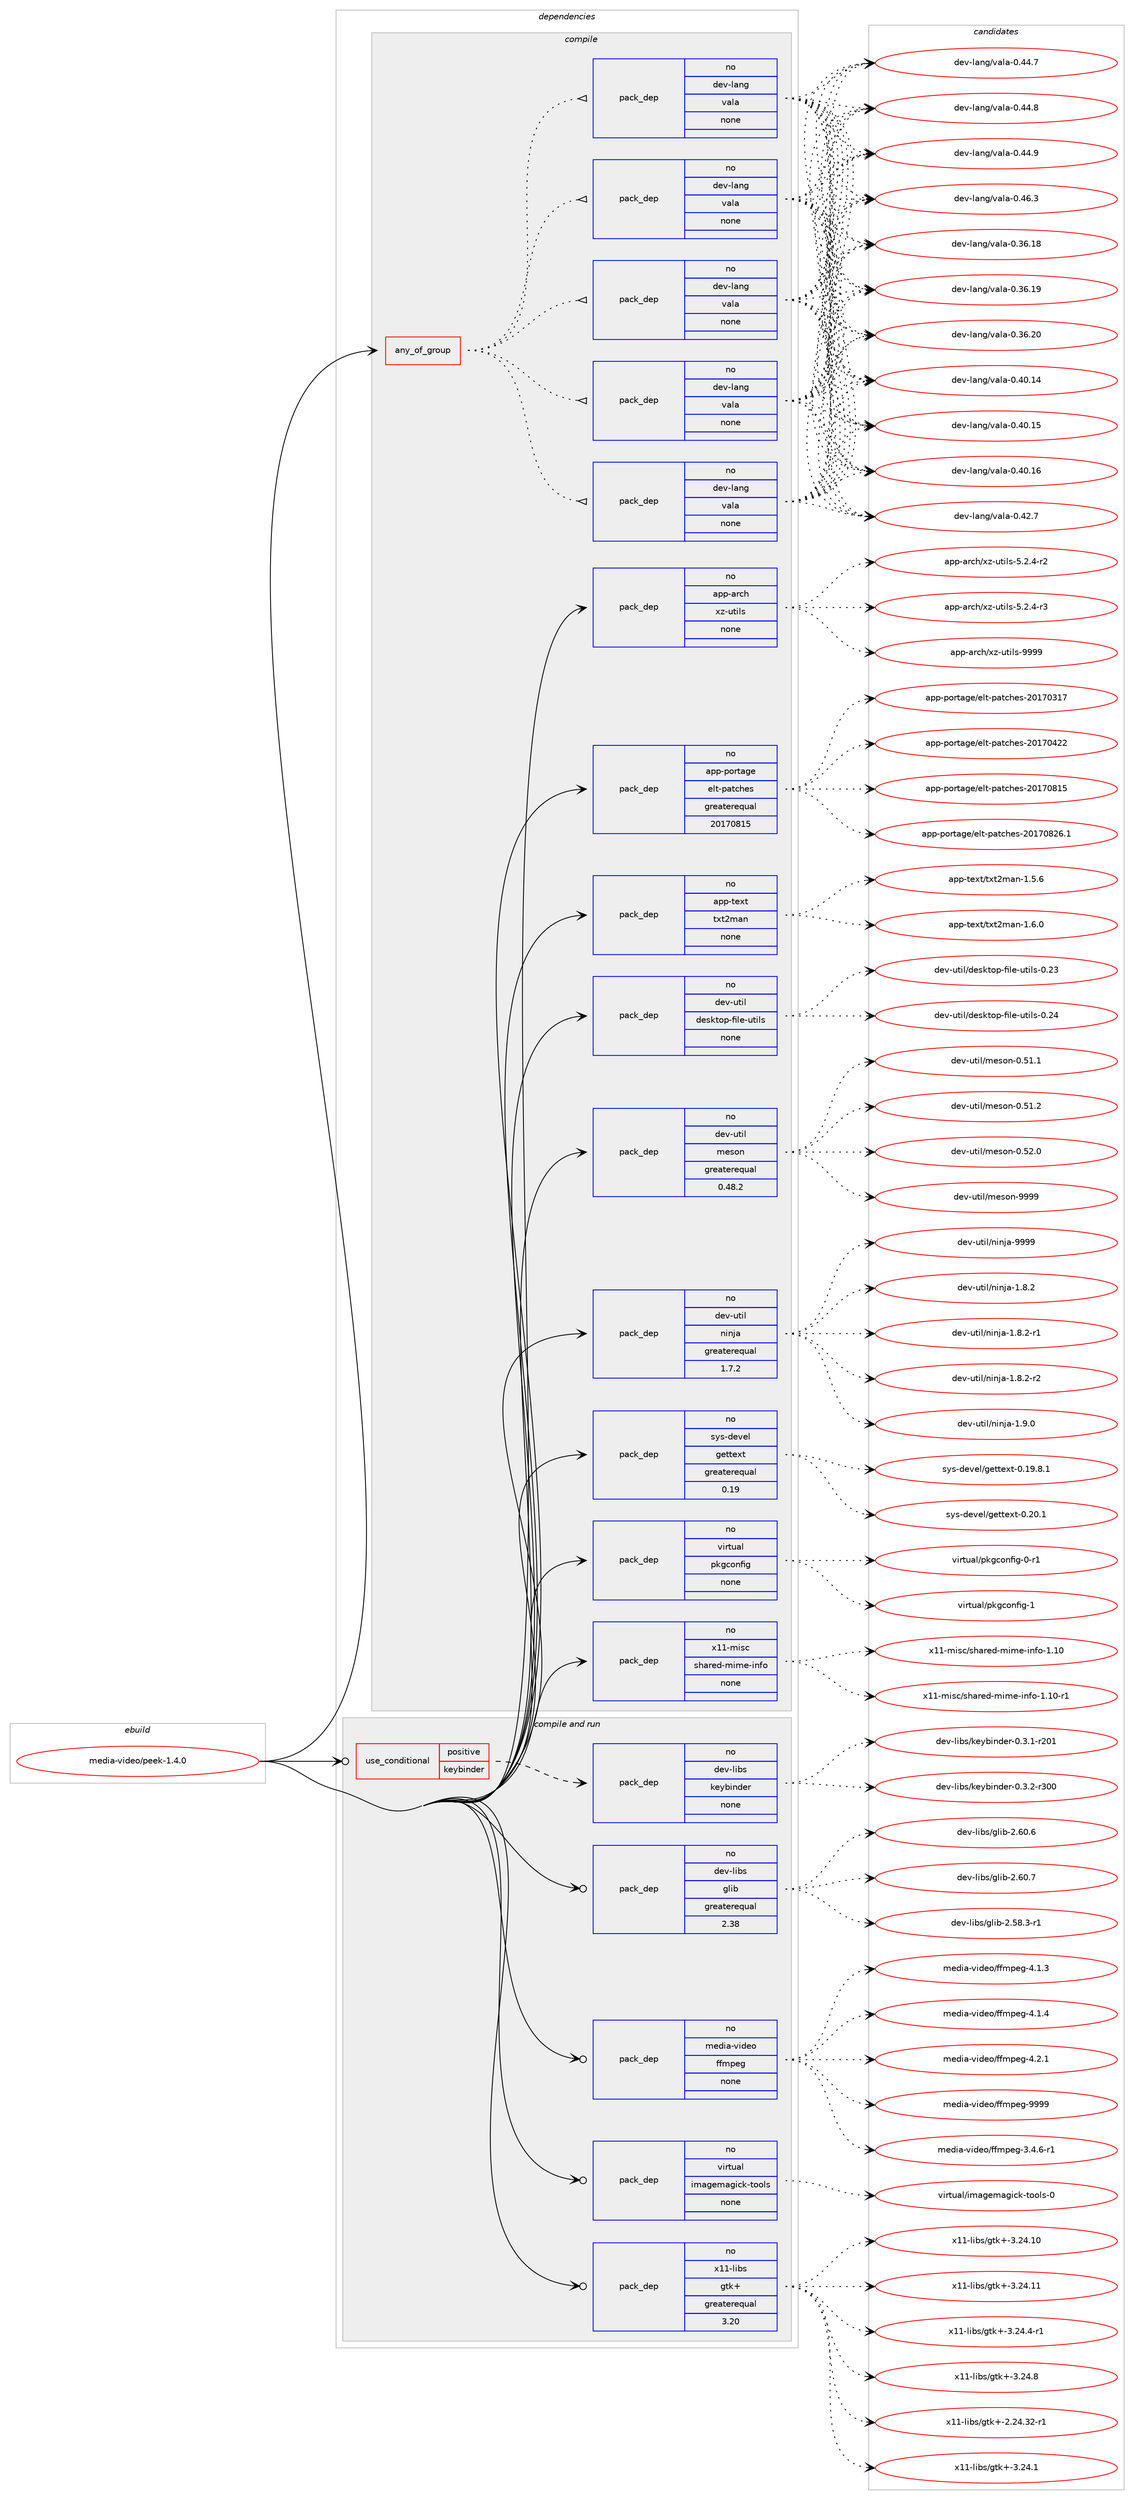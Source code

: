 digraph prolog {

# *************
# Graph options
# *************

newrank=true;
concentrate=true;
compound=true;
graph [rankdir=LR,fontname=Helvetica,fontsize=10,ranksep=1.5];#, ranksep=2.5, nodesep=0.2];
edge  [arrowhead=vee];
node  [fontname=Helvetica,fontsize=10];

# **********
# The ebuild
# **********

subgraph cluster_leftcol {
color=gray;
rank=same;
label=<<i>ebuild</i>>;
id [label="media-video/peek-1.4.0", color=red, width=4, href="../media-video/peek-1.4.0.svg"];
}

# ****************
# The dependencies
# ****************

subgraph cluster_midcol {
color=gray;
label=<<i>dependencies</i>>;
subgraph cluster_compile {
fillcolor="#eeeeee";
style=filled;
label=<<i>compile</i>>;
subgraph any13666 {
dependency809619 [label=<<TABLE BORDER="0" CELLBORDER="1" CELLSPACING="0" CELLPADDING="4"><TR><TD CELLPADDING="10">any_of_group</TD></TR></TABLE>>, shape=none, color=red];subgraph pack598505 {
dependency809620 [label=<<TABLE BORDER="0" CELLBORDER="1" CELLSPACING="0" CELLPADDING="4" WIDTH="220"><TR><TD ROWSPAN="6" CELLPADDING="30">pack_dep</TD></TR><TR><TD WIDTH="110">no</TD></TR><TR><TD>dev-lang</TD></TR><TR><TD>vala</TD></TR><TR><TD>none</TD></TR><TR><TD></TD></TR></TABLE>>, shape=none, color=blue];
}
dependency809619:e -> dependency809620:w [weight=20,style="dotted",arrowhead="oinv"];
subgraph pack598506 {
dependency809621 [label=<<TABLE BORDER="0" CELLBORDER="1" CELLSPACING="0" CELLPADDING="4" WIDTH="220"><TR><TD ROWSPAN="6" CELLPADDING="30">pack_dep</TD></TR><TR><TD WIDTH="110">no</TD></TR><TR><TD>dev-lang</TD></TR><TR><TD>vala</TD></TR><TR><TD>none</TD></TR><TR><TD></TD></TR></TABLE>>, shape=none, color=blue];
}
dependency809619:e -> dependency809621:w [weight=20,style="dotted",arrowhead="oinv"];
subgraph pack598507 {
dependency809622 [label=<<TABLE BORDER="0" CELLBORDER="1" CELLSPACING="0" CELLPADDING="4" WIDTH="220"><TR><TD ROWSPAN="6" CELLPADDING="30">pack_dep</TD></TR><TR><TD WIDTH="110">no</TD></TR><TR><TD>dev-lang</TD></TR><TR><TD>vala</TD></TR><TR><TD>none</TD></TR><TR><TD></TD></TR></TABLE>>, shape=none, color=blue];
}
dependency809619:e -> dependency809622:w [weight=20,style="dotted",arrowhead="oinv"];
subgraph pack598508 {
dependency809623 [label=<<TABLE BORDER="0" CELLBORDER="1" CELLSPACING="0" CELLPADDING="4" WIDTH="220"><TR><TD ROWSPAN="6" CELLPADDING="30">pack_dep</TD></TR><TR><TD WIDTH="110">no</TD></TR><TR><TD>dev-lang</TD></TR><TR><TD>vala</TD></TR><TR><TD>none</TD></TR><TR><TD></TD></TR></TABLE>>, shape=none, color=blue];
}
dependency809619:e -> dependency809623:w [weight=20,style="dotted",arrowhead="oinv"];
subgraph pack598509 {
dependency809624 [label=<<TABLE BORDER="0" CELLBORDER="1" CELLSPACING="0" CELLPADDING="4" WIDTH="220"><TR><TD ROWSPAN="6" CELLPADDING="30">pack_dep</TD></TR><TR><TD WIDTH="110">no</TD></TR><TR><TD>dev-lang</TD></TR><TR><TD>vala</TD></TR><TR><TD>none</TD></TR><TR><TD></TD></TR></TABLE>>, shape=none, color=blue];
}
dependency809619:e -> dependency809624:w [weight=20,style="dotted",arrowhead="oinv"];
}
id:e -> dependency809619:w [weight=20,style="solid",arrowhead="vee"];
subgraph pack598510 {
dependency809625 [label=<<TABLE BORDER="0" CELLBORDER="1" CELLSPACING="0" CELLPADDING="4" WIDTH="220"><TR><TD ROWSPAN="6" CELLPADDING="30">pack_dep</TD></TR><TR><TD WIDTH="110">no</TD></TR><TR><TD>app-arch</TD></TR><TR><TD>xz-utils</TD></TR><TR><TD>none</TD></TR><TR><TD></TD></TR></TABLE>>, shape=none, color=blue];
}
id:e -> dependency809625:w [weight=20,style="solid",arrowhead="vee"];
subgraph pack598511 {
dependency809626 [label=<<TABLE BORDER="0" CELLBORDER="1" CELLSPACING="0" CELLPADDING="4" WIDTH="220"><TR><TD ROWSPAN="6" CELLPADDING="30">pack_dep</TD></TR><TR><TD WIDTH="110">no</TD></TR><TR><TD>app-portage</TD></TR><TR><TD>elt-patches</TD></TR><TR><TD>greaterequal</TD></TR><TR><TD>20170815</TD></TR></TABLE>>, shape=none, color=blue];
}
id:e -> dependency809626:w [weight=20,style="solid",arrowhead="vee"];
subgraph pack598512 {
dependency809627 [label=<<TABLE BORDER="0" CELLBORDER="1" CELLSPACING="0" CELLPADDING="4" WIDTH="220"><TR><TD ROWSPAN="6" CELLPADDING="30">pack_dep</TD></TR><TR><TD WIDTH="110">no</TD></TR><TR><TD>app-text</TD></TR><TR><TD>txt2man</TD></TR><TR><TD>none</TD></TR><TR><TD></TD></TR></TABLE>>, shape=none, color=blue];
}
id:e -> dependency809627:w [weight=20,style="solid",arrowhead="vee"];
subgraph pack598513 {
dependency809628 [label=<<TABLE BORDER="0" CELLBORDER="1" CELLSPACING="0" CELLPADDING="4" WIDTH="220"><TR><TD ROWSPAN="6" CELLPADDING="30">pack_dep</TD></TR><TR><TD WIDTH="110">no</TD></TR><TR><TD>dev-util</TD></TR><TR><TD>desktop-file-utils</TD></TR><TR><TD>none</TD></TR><TR><TD></TD></TR></TABLE>>, shape=none, color=blue];
}
id:e -> dependency809628:w [weight=20,style="solid",arrowhead="vee"];
subgraph pack598514 {
dependency809629 [label=<<TABLE BORDER="0" CELLBORDER="1" CELLSPACING="0" CELLPADDING="4" WIDTH="220"><TR><TD ROWSPAN="6" CELLPADDING="30">pack_dep</TD></TR><TR><TD WIDTH="110">no</TD></TR><TR><TD>dev-util</TD></TR><TR><TD>meson</TD></TR><TR><TD>greaterequal</TD></TR><TR><TD>0.48.2</TD></TR></TABLE>>, shape=none, color=blue];
}
id:e -> dependency809629:w [weight=20,style="solid",arrowhead="vee"];
subgraph pack598515 {
dependency809630 [label=<<TABLE BORDER="0" CELLBORDER="1" CELLSPACING="0" CELLPADDING="4" WIDTH="220"><TR><TD ROWSPAN="6" CELLPADDING="30">pack_dep</TD></TR><TR><TD WIDTH="110">no</TD></TR><TR><TD>dev-util</TD></TR><TR><TD>ninja</TD></TR><TR><TD>greaterequal</TD></TR><TR><TD>1.7.2</TD></TR></TABLE>>, shape=none, color=blue];
}
id:e -> dependency809630:w [weight=20,style="solid",arrowhead="vee"];
subgraph pack598516 {
dependency809631 [label=<<TABLE BORDER="0" CELLBORDER="1" CELLSPACING="0" CELLPADDING="4" WIDTH="220"><TR><TD ROWSPAN="6" CELLPADDING="30">pack_dep</TD></TR><TR><TD WIDTH="110">no</TD></TR><TR><TD>sys-devel</TD></TR><TR><TD>gettext</TD></TR><TR><TD>greaterequal</TD></TR><TR><TD>0.19</TD></TR></TABLE>>, shape=none, color=blue];
}
id:e -> dependency809631:w [weight=20,style="solid",arrowhead="vee"];
subgraph pack598517 {
dependency809632 [label=<<TABLE BORDER="0" CELLBORDER="1" CELLSPACING="0" CELLPADDING="4" WIDTH="220"><TR><TD ROWSPAN="6" CELLPADDING="30">pack_dep</TD></TR><TR><TD WIDTH="110">no</TD></TR><TR><TD>virtual</TD></TR><TR><TD>pkgconfig</TD></TR><TR><TD>none</TD></TR><TR><TD></TD></TR></TABLE>>, shape=none, color=blue];
}
id:e -> dependency809632:w [weight=20,style="solid",arrowhead="vee"];
subgraph pack598518 {
dependency809633 [label=<<TABLE BORDER="0" CELLBORDER="1" CELLSPACING="0" CELLPADDING="4" WIDTH="220"><TR><TD ROWSPAN="6" CELLPADDING="30">pack_dep</TD></TR><TR><TD WIDTH="110">no</TD></TR><TR><TD>x11-misc</TD></TR><TR><TD>shared-mime-info</TD></TR><TR><TD>none</TD></TR><TR><TD></TD></TR></TABLE>>, shape=none, color=blue];
}
id:e -> dependency809633:w [weight=20,style="solid",arrowhead="vee"];
}
subgraph cluster_compileandrun {
fillcolor="#eeeeee";
style=filled;
label=<<i>compile and run</i>>;
subgraph cond196999 {
dependency809634 [label=<<TABLE BORDER="0" CELLBORDER="1" CELLSPACING="0" CELLPADDING="4"><TR><TD ROWSPAN="3" CELLPADDING="10">use_conditional</TD></TR><TR><TD>positive</TD></TR><TR><TD>keybinder</TD></TR></TABLE>>, shape=none, color=red];
subgraph pack598519 {
dependency809635 [label=<<TABLE BORDER="0" CELLBORDER="1" CELLSPACING="0" CELLPADDING="4" WIDTH="220"><TR><TD ROWSPAN="6" CELLPADDING="30">pack_dep</TD></TR><TR><TD WIDTH="110">no</TD></TR><TR><TD>dev-libs</TD></TR><TR><TD>keybinder</TD></TR><TR><TD>none</TD></TR><TR><TD></TD></TR></TABLE>>, shape=none, color=blue];
}
dependency809634:e -> dependency809635:w [weight=20,style="dashed",arrowhead="vee"];
}
id:e -> dependency809634:w [weight=20,style="solid",arrowhead="odotvee"];
subgraph pack598520 {
dependency809636 [label=<<TABLE BORDER="0" CELLBORDER="1" CELLSPACING="0" CELLPADDING="4" WIDTH="220"><TR><TD ROWSPAN="6" CELLPADDING="30">pack_dep</TD></TR><TR><TD WIDTH="110">no</TD></TR><TR><TD>dev-libs</TD></TR><TR><TD>glib</TD></TR><TR><TD>greaterequal</TD></TR><TR><TD>2.38</TD></TR></TABLE>>, shape=none, color=blue];
}
id:e -> dependency809636:w [weight=20,style="solid",arrowhead="odotvee"];
subgraph pack598521 {
dependency809637 [label=<<TABLE BORDER="0" CELLBORDER="1" CELLSPACING="0" CELLPADDING="4" WIDTH="220"><TR><TD ROWSPAN="6" CELLPADDING="30">pack_dep</TD></TR><TR><TD WIDTH="110">no</TD></TR><TR><TD>media-video</TD></TR><TR><TD>ffmpeg</TD></TR><TR><TD>none</TD></TR><TR><TD></TD></TR></TABLE>>, shape=none, color=blue];
}
id:e -> dependency809637:w [weight=20,style="solid",arrowhead="odotvee"];
subgraph pack598522 {
dependency809638 [label=<<TABLE BORDER="0" CELLBORDER="1" CELLSPACING="0" CELLPADDING="4" WIDTH="220"><TR><TD ROWSPAN="6" CELLPADDING="30">pack_dep</TD></TR><TR><TD WIDTH="110">no</TD></TR><TR><TD>virtual</TD></TR><TR><TD>imagemagick-tools</TD></TR><TR><TD>none</TD></TR><TR><TD></TD></TR></TABLE>>, shape=none, color=blue];
}
id:e -> dependency809638:w [weight=20,style="solid",arrowhead="odotvee"];
subgraph pack598523 {
dependency809639 [label=<<TABLE BORDER="0" CELLBORDER="1" CELLSPACING="0" CELLPADDING="4" WIDTH="220"><TR><TD ROWSPAN="6" CELLPADDING="30">pack_dep</TD></TR><TR><TD WIDTH="110">no</TD></TR><TR><TD>x11-libs</TD></TR><TR><TD>gtk+</TD></TR><TR><TD>greaterequal</TD></TR><TR><TD>3.20</TD></TR></TABLE>>, shape=none, color=blue];
}
id:e -> dependency809639:w [weight=20,style="solid",arrowhead="odotvee"];
}
subgraph cluster_run {
fillcolor="#eeeeee";
style=filled;
label=<<i>run</i>>;
}
}

# **************
# The candidates
# **************

subgraph cluster_choices {
rank=same;
color=gray;
label=<<i>candidates</i>>;

subgraph choice598505 {
color=black;
nodesep=1;
choice10010111845108971101034711897108974548465154464956 [label="dev-lang/vala-0.36.18", color=red, width=4,href="../dev-lang/vala-0.36.18.svg"];
choice10010111845108971101034711897108974548465154464957 [label="dev-lang/vala-0.36.19", color=red, width=4,href="../dev-lang/vala-0.36.19.svg"];
choice10010111845108971101034711897108974548465154465048 [label="dev-lang/vala-0.36.20", color=red, width=4,href="../dev-lang/vala-0.36.20.svg"];
choice10010111845108971101034711897108974548465248464952 [label="dev-lang/vala-0.40.14", color=red, width=4,href="../dev-lang/vala-0.40.14.svg"];
choice10010111845108971101034711897108974548465248464953 [label="dev-lang/vala-0.40.15", color=red, width=4,href="../dev-lang/vala-0.40.15.svg"];
choice10010111845108971101034711897108974548465248464954 [label="dev-lang/vala-0.40.16", color=red, width=4,href="../dev-lang/vala-0.40.16.svg"];
choice100101118451089711010347118971089745484652504655 [label="dev-lang/vala-0.42.7", color=red, width=4,href="../dev-lang/vala-0.42.7.svg"];
choice100101118451089711010347118971089745484652524655 [label="dev-lang/vala-0.44.7", color=red, width=4,href="../dev-lang/vala-0.44.7.svg"];
choice100101118451089711010347118971089745484652524656 [label="dev-lang/vala-0.44.8", color=red, width=4,href="../dev-lang/vala-0.44.8.svg"];
choice100101118451089711010347118971089745484652524657 [label="dev-lang/vala-0.44.9", color=red, width=4,href="../dev-lang/vala-0.44.9.svg"];
choice100101118451089711010347118971089745484652544651 [label="dev-lang/vala-0.46.3", color=red, width=4,href="../dev-lang/vala-0.46.3.svg"];
dependency809620:e -> choice10010111845108971101034711897108974548465154464956:w [style=dotted,weight="100"];
dependency809620:e -> choice10010111845108971101034711897108974548465154464957:w [style=dotted,weight="100"];
dependency809620:e -> choice10010111845108971101034711897108974548465154465048:w [style=dotted,weight="100"];
dependency809620:e -> choice10010111845108971101034711897108974548465248464952:w [style=dotted,weight="100"];
dependency809620:e -> choice10010111845108971101034711897108974548465248464953:w [style=dotted,weight="100"];
dependency809620:e -> choice10010111845108971101034711897108974548465248464954:w [style=dotted,weight="100"];
dependency809620:e -> choice100101118451089711010347118971089745484652504655:w [style=dotted,weight="100"];
dependency809620:e -> choice100101118451089711010347118971089745484652524655:w [style=dotted,weight="100"];
dependency809620:e -> choice100101118451089711010347118971089745484652524656:w [style=dotted,weight="100"];
dependency809620:e -> choice100101118451089711010347118971089745484652524657:w [style=dotted,weight="100"];
dependency809620:e -> choice100101118451089711010347118971089745484652544651:w [style=dotted,weight="100"];
}
subgraph choice598506 {
color=black;
nodesep=1;
choice10010111845108971101034711897108974548465154464956 [label="dev-lang/vala-0.36.18", color=red, width=4,href="../dev-lang/vala-0.36.18.svg"];
choice10010111845108971101034711897108974548465154464957 [label="dev-lang/vala-0.36.19", color=red, width=4,href="../dev-lang/vala-0.36.19.svg"];
choice10010111845108971101034711897108974548465154465048 [label="dev-lang/vala-0.36.20", color=red, width=4,href="../dev-lang/vala-0.36.20.svg"];
choice10010111845108971101034711897108974548465248464952 [label="dev-lang/vala-0.40.14", color=red, width=4,href="../dev-lang/vala-0.40.14.svg"];
choice10010111845108971101034711897108974548465248464953 [label="dev-lang/vala-0.40.15", color=red, width=4,href="../dev-lang/vala-0.40.15.svg"];
choice10010111845108971101034711897108974548465248464954 [label="dev-lang/vala-0.40.16", color=red, width=4,href="../dev-lang/vala-0.40.16.svg"];
choice100101118451089711010347118971089745484652504655 [label="dev-lang/vala-0.42.7", color=red, width=4,href="../dev-lang/vala-0.42.7.svg"];
choice100101118451089711010347118971089745484652524655 [label="dev-lang/vala-0.44.7", color=red, width=4,href="../dev-lang/vala-0.44.7.svg"];
choice100101118451089711010347118971089745484652524656 [label="dev-lang/vala-0.44.8", color=red, width=4,href="../dev-lang/vala-0.44.8.svg"];
choice100101118451089711010347118971089745484652524657 [label="dev-lang/vala-0.44.9", color=red, width=4,href="../dev-lang/vala-0.44.9.svg"];
choice100101118451089711010347118971089745484652544651 [label="dev-lang/vala-0.46.3", color=red, width=4,href="../dev-lang/vala-0.46.3.svg"];
dependency809621:e -> choice10010111845108971101034711897108974548465154464956:w [style=dotted,weight="100"];
dependency809621:e -> choice10010111845108971101034711897108974548465154464957:w [style=dotted,weight="100"];
dependency809621:e -> choice10010111845108971101034711897108974548465154465048:w [style=dotted,weight="100"];
dependency809621:e -> choice10010111845108971101034711897108974548465248464952:w [style=dotted,weight="100"];
dependency809621:e -> choice10010111845108971101034711897108974548465248464953:w [style=dotted,weight="100"];
dependency809621:e -> choice10010111845108971101034711897108974548465248464954:w [style=dotted,weight="100"];
dependency809621:e -> choice100101118451089711010347118971089745484652504655:w [style=dotted,weight="100"];
dependency809621:e -> choice100101118451089711010347118971089745484652524655:w [style=dotted,weight="100"];
dependency809621:e -> choice100101118451089711010347118971089745484652524656:w [style=dotted,weight="100"];
dependency809621:e -> choice100101118451089711010347118971089745484652524657:w [style=dotted,weight="100"];
dependency809621:e -> choice100101118451089711010347118971089745484652544651:w [style=dotted,weight="100"];
}
subgraph choice598507 {
color=black;
nodesep=1;
choice10010111845108971101034711897108974548465154464956 [label="dev-lang/vala-0.36.18", color=red, width=4,href="../dev-lang/vala-0.36.18.svg"];
choice10010111845108971101034711897108974548465154464957 [label="dev-lang/vala-0.36.19", color=red, width=4,href="../dev-lang/vala-0.36.19.svg"];
choice10010111845108971101034711897108974548465154465048 [label="dev-lang/vala-0.36.20", color=red, width=4,href="../dev-lang/vala-0.36.20.svg"];
choice10010111845108971101034711897108974548465248464952 [label="dev-lang/vala-0.40.14", color=red, width=4,href="../dev-lang/vala-0.40.14.svg"];
choice10010111845108971101034711897108974548465248464953 [label="dev-lang/vala-0.40.15", color=red, width=4,href="../dev-lang/vala-0.40.15.svg"];
choice10010111845108971101034711897108974548465248464954 [label="dev-lang/vala-0.40.16", color=red, width=4,href="../dev-lang/vala-0.40.16.svg"];
choice100101118451089711010347118971089745484652504655 [label="dev-lang/vala-0.42.7", color=red, width=4,href="../dev-lang/vala-0.42.7.svg"];
choice100101118451089711010347118971089745484652524655 [label="dev-lang/vala-0.44.7", color=red, width=4,href="../dev-lang/vala-0.44.7.svg"];
choice100101118451089711010347118971089745484652524656 [label="dev-lang/vala-0.44.8", color=red, width=4,href="../dev-lang/vala-0.44.8.svg"];
choice100101118451089711010347118971089745484652524657 [label="dev-lang/vala-0.44.9", color=red, width=4,href="../dev-lang/vala-0.44.9.svg"];
choice100101118451089711010347118971089745484652544651 [label="dev-lang/vala-0.46.3", color=red, width=4,href="../dev-lang/vala-0.46.3.svg"];
dependency809622:e -> choice10010111845108971101034711897108974548465154464956:w [style=dotted,weight="100"];
dependency809622:e -> choice10010111845108971101034711897108974548465154464957:w [style=dotted,weight="100"];
dependency809622:e -> choice10010111845108971101034711897108974548465154465048:w [style=dotted,weight="100"];
dependency809622:e -> choice10010111845108971101034711897108974548465248464952:w [style=dotted,weight="100"];
dependency809622:e -> choice10010111845108971101034711897108974548465248464953:w [style=dotted,weight="100"];
dependency809622:e -> choice10010111845108971101034711897108974548465248464954:w [style=dotted,weight="100"];
dependency809622:e -> choice100101118451089711010347118971089745484652504655:w [style=dotted,weight="100"];
dependency809622:e -> choice100101118451089711010347118971089745484652524655:w [style=dotted,weight="100"];
dependency809622:e -> choice100101118451089711010347118971089745484652524656:w [style=dotted,weight="100"];
dependency809622:e -> choice100101118451089711010347118971089745484652524657:w [style=dotted,weight="100"];
dependency809622:e -> choice100101118451089711010347118971089745484652544651:w [style=dotted,weight="100"];
}
subgraph choice598508 {
color=black;
nodesep=1;
choice10010111845108971101034711897108974548465154464956 [label="dev-lang/vala-0.36.18", color=red, width=4,href="../dev-lang/vala-0.36.18.svg"];
choice10010111845108971101034711897108974548465154464957 [label="dev-lang/vala-0.36.19", color=red, width=4,href="../dev-lang/vala-0.36.19.svg"];
choice10010111845108971101034711897108974548465154465048 [label="dev-lang/vala-0.36.20", color=red, width=4,href="../dev-lang/vala-0.36.20.svg"];
choice10010111845108971101034711897108974548465248464952 [label="dev-lang/vala-0.40.14", color=red, width=4,href="../dev-lang/vala-0.40.14.svg"];
choice10010111845108971101034711897108974548465248464953 [label="dev-lang/vala-0.40.15", color=red, width=4,href="../dev-lang/vala-0.40.15.svg"];
choice10010111845108971101034711897108974548465248464954 [label="dev-lang/vala-0.40.16", color=red, width=4,href="../dev-lang/vala-0.40.16.svg"];
choice100101118451089711010347118971089745484652504655 [label="dev-lang/vala-0.42.7", color=red, width=4,href="../dev-lang/vala-0.42.7.svg"];
choice100101118451089711010347118971089745484652524655 [label="dev-lang/vala-0.44.7", color=red, width=4,href="../dev-lang/vala-0.44.7.svg"];
choice100101118451089711010347118971089745484652524656 [label="dev-lang/vala-0.44.8", color=red, width=4,href="../dev-lang/vala-0.44.8.svg"];
choice100101118451089711010347118971089745484652524657 [label="dev-lang/vala-0.44.9", color=red, width=4,href="../dev-lang/vala-0.44.9.svg"];
choice100101118451089711010347118971089745484652544651 [label="dev-lang/vala-0.46.3", color=red, width=4,href="../dev-lang/vala-0.46.3.svg"];
dependency809623:e -> choice10010111845108971101034711897108974548465154464956:w [style=dotted,weight="100"];
dependency809623:e -> choice10010111845108971101034711897108974548465154464957:w [style=dotted,weight="100"];
dependency809623:e -> choice10010111845108971101034711897108974548465154465048:w [style=dotted,weight="100"];
dependency809623:e -> choice10010111845108971101034711897108974548465248464952:w [style=dotted,weight="100"];
dependency809623:e -> choice10010111845108971101034711897108974548465248464953:w [style=dotted,weight="100"];
dependency809623:e -> choice10010111845108971101034711897108974548465248464954:w [style=dotted,weight="100"];
dependency809623:e -> choice100101118451089711010347118971089745484652504655:w [style=dotted,weight="100"];
dependency809623:e -> choice100101118451089711010347118971089745484652524655:w [style=dotted,weight="100"];
dependency809623:e -> choice100101118451089711010347118971089745484652524656:w [style=dotted,weight="100"];
dependency809623:e -> choice100101118451089711010347118971089745484652524657:w [style=dotted,weight="100"];
dependency809623:e -> choice100101118451089711010347118971089745484652544651:w [style=dotted,weight="100"];
}
subgraph choice598509 {
color=black;
nodesep=1;
choice10010111845108971101034711897108974548465154464956 [label="dev-lang/vala-0.36.18", color=red, width=4,href="../dev-lang/vala-0.36.18.svg"];
choice10010111845108971101034711897108974548465154464957 [label="dev-lang/vala-0.36.19", color=red, width=4,href="../dev-lang/vala-0.36.19.svg"];
choice10010111845108971101034711897108974548465154465048 [label="dev-lang/vala-0.36.20", color=red, width=4,href="../dev-lang/vala-0.36.20.svg"];
choice10010111845108971101034711897108974548465248464952 [label="dev-lang/vala-0.40.14", color=red, width=4,href="../dev-lang/vala-0.40.14.svg"];
choice10010111845108971101034711897108974548465248464953 [label="dev-lang/vala-0.40.15", color=red, width=4,href="../dev-lang/vala-0.40.15.svg"];
choice10010111845108971101034711897108974548465248464954 [label="dev-lang/vala-0.40.16", color=red, width=4,href="../dev-lang/vala-0.40.16.svg"];
choice100101118451089711010347118971089745484652504655 [label="dev-lang/vala-0.42.7", color=red, width=4,href="../dev-lang/vala-0.42.7.svg"];
choice100101118451089711010347118971089745484652524655 [label="dev-lang/vala-0.44.7", color=red, width=4,href="../dev-lang/vala-0.44.7.svg"];
choice100101118451089711010347118971089745484652524656 [label="dev-lang/vala-0.44.8", color=red, width=4,href="../dev-lang/vala-0.44.8.svg"];
choice100101118451089711010347118971089745484652524657 [label="dev-lang/vala-0.44.9", color=red, width=4,href="../dev-lang/vala-0.44.9.svg"];
choice100101118451089711010347118971089745484652544651 [label="dev-lang/vala-0.46.3", color=red, width=4,href="../dev-lang/vala-0.46.3.svg"];
dependency809624:e -> choice10010111845108971101034711897108974548465154464956:w [style=dotted,weight="100"];
dependency809624:e -> choice10010111845108971101034711897108974548465154464957:w [style=dotted,weight="100"];
dependency809624:e -> choice10010111845108971101034711897108974548465154465048:w [style=dotted,weight="100"];
dependency809624:e -> choice10010111845108971101034711897108974548465248464952:w [style=dotted,weight="100"];
dependency809624:e -> choice10010111845108971101034711897108974548465248464953:w [style=dotted,weight="100"];
dependency809624:e -> choice10010111845108971101034711897108974548465248464954:w [style=dotted,weight="100"];
dependency809624:e -> choice100101118451089711010347118971089745484652504655:w [style=dotted,weight="100"];
dependency809624:e -> choice100101118451089711010347118971089745484652524655:w [style=dotted,weight="100"];
dependency809624:e -> choice100101118451089711010347118971089745484652524656:w [style=dotted,weight="100"];
dependency809624:e -> choice100101118451089711010347118971089745484652524657:w [style=dotted,weight="100"];
dependency809624:e -> choice100101118451089711010347118971089745484652544651:w [style=dotted,weight="100"];
}
subgraph choice598510 {
color=black;
nodesep=1;
choice9711211245971149910447120122451171161051081154553465046524511450 [label="app-arch/xz-utils-5.2.4-r2", color=red, width=4,href="../app-arch/xz-utils-5.2.4-r2.svg"];
choice9711211245971149910447120122451171161051081154553465046524511451 [label="app-arch/xz-utils-5.2.4-r3", color=red, width=4,href="../app-arch/xz-utils-5.2.4-r3.svg"];
choice9711211245971149910447120122451171161051081154557575757 [label="app-arch/xz-utils-9999", color=red, width=4,href="../app-arch/xz-utils-9999.svg"];
dependency809625:e -> choice9711211245971149910447120122451171161051081154553465046524511450:w [style=dotted,weight="100"];
dependency809625:e -> choice9711211245971149910447120122451171161051081154553465046524511451:w [style=dotted,weight="100"];
dependency809625:e -> choice9711211245971149910447120122451171161051081154557575757:w [style=dotted,weight="100"];
}
subgraph choice598511 {
color=black;
nodesep=1;
choice97112112451121111141169710310147101108116451129711699104101115455048495548514955 [label="app-portage/elt-patches-20170317", color=red, width=4,href="../app-portage/elt-patches-20170317.svg"];
choice97112112451121111141169710310147101108116451129711699104101115455048495548525050 [label="app-portage/elt-patches-20170422", color=red, width=4,href="../app-portage/elt-patches-20170422.svg"];
choice97112112451121111141169710310147101108116451129711699104101115455048495548564953 [label="app-portage/elt-patches-20170815", color=red, width=4,href="../app-portage/elt-patches-20170815.svg"];
choice971121124511211111411697103101471011081164511297116991041011154550484955485650544649 [label="app-portage/elt-patches-20170826.1", color=red, width=4,href="../app-portage/elt-patches-20170826.1.svg"];
dependency809626:e -> choice97112112451121111141169710310147101108116451129711699104101115455048495548514955:w [style=dotted,weight="100"];
dependency809626:e -> choice97112112451121111141169710310147101108116451129711699104101115455048495548525050:w [style=dotted,weight="100"];
dependency809626:e -> choice97112112451121111141169710310147101108116451129711699104101115455048495548564953:w [style=dotted,weight="100"];
dependency809626:e -> choice971121124511211111411697103101471011081164511297116991041011154550484955485650544649:w [style=dotted,weight="100"];
}
subgraph choice598512 {
color=black;
nodesep=1;
choice9711211245116101120116471161201165010997110454946534654 [label="app-text/txt2man-1.5.6", color=red, width=4,href="../app-text/txt2man-1.5.6.svg"];
choice9711211245116101120116471161201165010997110454946544648 [label="app-text/txt2man-1.6.0", color=red, width=4,href="../app-text/txt2man-1.6.0.svg"];
dependency809627:e -> choice9711211245116101120116471161201165010997110454946534654:w [style=dotted,weight="100"];
dependency809627:e -> choice9711211245116101120116471161201165010997110454946544648:w [style=dotted,weight="100"];
}
subgraph choice598513 {
color=black;
nodesep=1;
choice100101118451171161051084710010111510711611111245102105108101451171161051081154548465051 [label="dev-util/desktop-file-utils-0.23", color=red, width=4,href="../dev-util/desktop-file-utils-0.23.svg"];
choice100101118451171161051084710010111510711611111245102105108101451171161051081154548465052 [label="dev-util/desktop-file-utils-0.24", color=red, width=4,href="../dev-util/desktop-file-utils-0.24.svg"];
dependency809628:e -> choice100101118451171161051084710010111510711611111245102105108101451171161051081154548465051:w [style=dotted,weight="100"];
dependency809628:e -> choice100101118451171161051084710010111510711611111245102105108101451171161051081154548465052:w [style=dotted,weight="100"];
}
subgraph choice598514 {
color=black;
nodesep=1;
choice100101118451171161051084710910111511111045484653494649 [label="dev-util/meson-0.51.1", color=red, width=4,href="../dev-util/meson-0.51.1.svg"];
choice100101118451171161051084710910111511111045484653494650 [label="dev-util/meson-0.51.2", color=red, width=4,href="../dev-util/meson-0.51.2.svg"];
choice100101118451171161051084710910111511111045484653504648 [label="dev-util/meson-0.52.0", color=red, width=4,href="../dev-util/meson-0.52.0.svg"];
choice10010111845117116105108471091011151111104557575757 [label="dev-util/meson-9999", color=red, width=4,href="../dev-util/meson-9999.svg"];
dependency809629:e -> choice100101118451171161051084710910111511111045484653494649:w [style=dotted,weight="100"];
dependency809629:e -> choice100101118451171161051084710910111511111045484653494650:w [style=dotted,weight="100"];
dependency809629:e -> choice100101118451171161051084710910111511111045484653504648:w [style=dotted,weight="100"];
dependency809629:e -> choice10010111845117116105108471091011151111104557575757:w [style=dotted,weight="100"];
}
subgraph choice598515 {
color=black;
nodesep=1;
choice100101118451171161051084711010511010697454946564650 [label="dev-util/ninja-1.8.2", color=red, width=4,href="../dev-util/ninja-1.8.2.svg"];
choice1001011184511711610510847110105110106974549465646504511449 [label="dev-util/ninja-1.8.2-r1", color=red, width=4,href="../dev-util/ninja-1.8.2-r1.svg"];
choice1001011184511711610510847110105110106974549465646504511450 [label="dev-util/ninja-1.8.2-r2", color=red, width=4,href="../dev-util/ninja-1.8.2-r2.svg"];
choice100101118451171161051084711010511010697454946574648 [label="dev-util/ninja-1.9.0", color=red, width=4,href="../dev-util/ninja-1.9.0.svg"];
choice1001011184511711610510847110105110106974557575757 [label="dev-util/ninja-9999", color=red, width=4,href="../dev-util/ninja-9999.svg"];
dependency809630:e -> choice100101118451171161051084711010511010697454946564650:w [style=dotted,weight="100"];
dependency809630:e -> choice1001011184511711610510847110105110106974549465646504511449:w [style=dotted,weight="100"];
dependency809630:e -> choice1001011184511711610510847110105110106974549465646504511450:w [style=dotted,weight="100"];
dependency809630:e -> choice100101118451171161051084711010511010697454946574648:w [style=dotted,weight="100"];
dependency809630:e -> choice1001011184511711610510847110105110106974557575757:w [style=dotted,weight="100"];
}
subgraph choice598516 {
color=black;
nodesep=1;
choice1151211154510010111810110847103101116116101120116454846495746564649 [label="sys-devel/gettext-0.19.8.1", color=red, width=4,href="../sys-devel/gettext-0.19.8.1.svg"];
choice115121115451001011181011084710310111611610112011645484650484649 [label="sys-devel/gettext-0.20.1", color=red, width=4,href="../sys-devel/gettext-0.20.1.svg"];
dependency809631:e -> choice1151211154510010111810110847103101116116101120116454846495746564649:w [style=dotted,weight="100"];
dependency809631:e -> choice115121115451001011181011084710310111611610112011645484650484649:w [style=dotted,weight="100"];
}
subgraph choice598517 {
color=black;
nodesep=1;
choice11810511411611797108471121071039911111010210510345484511449 [label="virtual/pkgconfig-0-r1", color=red, width=4,href="../virtual/pkgconfig-0-r1.svg"];
choice1181051141161179710847112107103991111101021051034549 [label="virtual/pkgconfig-1", color=red, width=4,href="../virtual/pkgconfig-1.svg"];
dependency809632:e -> choice11810511411611797108471121071039911111010210510345484511449:w [style=dotted,weight="100"];
dependency809632:e -> choice1181051141161179710847112107103991111101021051034549:w [style=dotted,weight="100"];
}
subgraph choice598518 {
color=black;
nodesep=1;
choice12049494510910511599471151049711410110045109105109101451051101021114549464948 [label="x11-misc/shared-mime-info-1.10", color=red, width=4,href="../x11-misc/shared-mime-info-1.10.svg"];
choice120494945109105115994711510497114101100451091051091014510511010211145494649484511449 [label="x11-misc/shared-mime-info-1.10-r1", color=red, width=4,href="../x11-misc/shared-mime-info-1.10-r1.svg"];
dependency809633:e -> choice12049494510910511599471151049711410110045109105109101451051101021114549464948:w [style=dotted,weight="100"];
dependency809633:e -> choice120494945109105115994711510497114101100451091051091014510511010211145494649484511449:w [style=dotted,weight="100"];
}
subgraph choice598519 {
color=black;
nodesep=1;
choice1001011184510810598115471071011219810511010010111445484651464945114504849 [label="dev-libs/keybinder-0.3.1-r201", color=red, width=4,href="../dev-libs/keybinder-0.3.1-r201.svg"];
choice1001011184510810598115471071011219810511010010111445484651465045114514848 [label="dev-libs/keybinder-0.3.2-r300", color=red, width=4,href="../dev-libs/keybinder-0.3.2-r300.svg"];
dependency809635:e -> choice1001011184510810598115471071011219810511010010111445484651464945114504849:w [style=dotted,weight="100"];
dependency809635:e -> choice1001011184510810598115471071011219810511010010111445484651465045114514848:w [style=dotted,weight="100"];
}
subgraph choice598520 {
color=black;
nodesep=1;
choice10010111845108105981154710310810598455046535646514511449 [label="dev-libs/glib-2.58.3-r1", color=red, width=4,href="../dev-libs/glib-2.58.3-r1.svg"];
choice1001011184510810598115471031081059845504654484654 [label="dev-libs/glib-2.60.6", color=red, width=4,href="../dev-libs/glib-2.60.6.svg"];
choice1001011184510810598115471031081059845504654484655 [label="dev-libs/glib-2.60.7", color=red, width=4,href="../dev-libs/glib-2.60.7.svg"];
dependency809636:e -> choice10010111845108105981154710310810598455046535646514511449:w [style=dotted,weight="100"];
dependency809636:e -> choice1001011184510810598115471031081059845504654484654:w [style=dotted,weight="100"];
dependency809636:e -> choice1001011184510810598115471031081059845504654484655:w [style=dotted,weight="100"];
}
subgraph choice598521 {
color=black;
nodesep=1;
choice1091011001059745118105100101111471021021091121011034551465246544511449 [label="media-video/ffmpeg-3.4.6-r1", color=red, width=4,href="../media-video/ffmpeg-3.4.6-r1.svg"];
choice109101100105974511810510010111147102102109112101103455246494651 [label="media-video/ffmpeg-4.1.3", color=red, width=4,href="../media-video/ffmpeg-4.1.3.svg"];
choice109101100105974511810510010111147102102109112101103455246494652 [label="media-video/ffmpeg-4.1.4", color=red, width=4,href="../media-video/ffmpeg-4.1.4.svg"];
choice109101100105974511810510010111147102102109112101103455246504649 [label="media-video/ffmpeg-4.2.1", color=red, width=4,href="../media-video/ffmpeg-4.2.1.svg"];
choice1091011001059745118105100101111471021021091121011034557575757 [label="media-video/ffmpeg-9999", color=red, width=4,href="../media-video/ffmpeg-9999.svg"];
dependency809637:e -> choice1091011001059745118105100101111471021021091121011034551465246544511449:w [style=dotted,weight="100"];
dependency809637:e -> choice109101100105974511810510010111147102102109112101103455246494651:w [style=dotted,weight="100"];
dependency809637:e -> choice109101100105974511810510010111147102102109112101103455246494652:w [style=dotted,weight="100"];
dependency809637:e -> choice109101100105974511810510010111147102102109112101103455246504649:w [style=dotted,weight="100"];
dependency809637:e -> choice1091011001059745118105100101111471021021091121011034557575757:w [style=dotted,weight="100"];
}
subgraph choice598522 {
color=black;
nodesep=1;
choice1181051141161179710847105109971031011099710310599107451161111111081154548 [label="virtual/imagemagick-tools-0", color=red, width=4,href="../virtual/imagemagick-tools-0.svg"];
dependency809638:e -> choice1181051141161179710847105109971031011099710310599107451161111111081154548:w [style=dotted,weight="100"];
}
subgraph choice598523 {
color=black;
nodesep=1;
choice12049494510810598115471031161074345504650524651504511449 [label="x11-libs/gtk+-2.24.32-r1", color=red, width=4,href="../x11-libs/gtk+-2.24.32-r1.svg"];
choice12049494510810598115471031161074345514650524649 [label="x11-libs/gtk+-3.24.1", color=red, width=4,href="../x11-libs/gtk+-3.24.1.svg"];
choice1204949451081059811547103116107434551465052464948 [label="x11-libs/gtk+-3.24.10", color=red, width=4,href="../x11-libs/gtk+-3.24.10.svg"];
choice1204949451081059811547103116107434551465052464949 [label="x11-libs/gtk+-3.24.11", color=red, width=4,href="../x11-libs/gtk+-3.24.11.svg"];
choice120494945108105981154710311610743455146505246524511449 [label="x11-libs/gtk+-3.24.4-r1", color=red, width=4,href="../x11-libs/gtk+-3.24.4-r1.svg"];
choice12049494510810598115471031161074345514650524656 [label="x11-libs/gtk+-3.24.8", color=red, width=4,href="../x11-libs/gtk+-3.24.8.svg"];
dependency809639:e -> choice12049494510810598115471031161074345504650524651504511449:w [style=dotted,weight="100"];
dependency809639:e -> choice12049494510810598115471031161074345514650524649:w [style=dotted,weight="100"];
dependency809639:e -> choice1204949451081059811547103116107434551465052464948:w [style=dotted,weight="100"];
dependency809639:e -> choice1204949451081059811547103116107434551465052464949:w [style=dotted,weight="100"];
dependency809639:e -> choice120494945108105981154710311610743455146505246524511449:w [style=dotted,weight="100"];
dependency809639:e -> choice12049494510810598115471031161074345514650524656:w [style=dotted,weight="100"];
}
}

}
